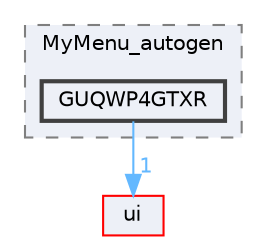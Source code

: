 digraph "GUQWP4GTXR"
{
 // LATEX_PDF_SIZE
  bgcolor="transparent";
  edge [fontname=Helvetica,fontsize=10,labelfontname=Helvetica,labelfontsize=10];
  node [fontname=Helvetica,fontsize=10,shape=box,height=0.2,width=0.4];
  compound=true
  subgraph clusterdir_b95884f1ed67fb9680f5c43f428c4d55 {
    graph [ bgcolor="#edf0f7", pencolor="grey50", label="MyMenu_autogen", fontname=Helvetica,fontsize=10 style="filled,dashed", URL="dir_b95884f1ed67fb9680f5c43f428c4d55.html",tooltip=""]
  dir_2d96eebda46d72ef95c5f5a15234164f [label="GUQWP4GTXR", fillcolor="#edf0f7", color="grey25", style="filled,bold", URL="dir_2d96eebda46d72ef95c5f5a15234164f.html",tooltip=""];
  }
  dir_1788f8309b1a812dcb800a185471cf6c [label="ui", fillcolor="#edf0f7", color="red", style="filled", URL="dir_1788f8309b1a812dcb800a185471cf6c.html",tooltip=""];
  dir_2d96eebda46d72ef95c5f5a15234164f->dir_1788f8309b1a812dcb800a185471cf6c [headlabel="1", labeldistance=1.5 headhref="dir_000130_000351.html" href="dir_000130_000351.html" color="steelblue1" fontcolor="steelblue1"];
}

